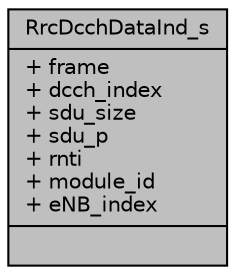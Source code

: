digraph "RrcDcchDataInd_s"
{
 // LATEX_PDF_SIZE
  edge [fontname="Helvetica",fontsize="10",labelfontname="Helvetica",labelfontsize="10"];
  node [fontname="Helvetica",fontsize="10",shape=record];
  Node1 [label="{RrcDcchDataInd_s\n|+ frame\l+ dcch_index\l+ sdu_size\l+ sdu_p\l+ rnti\l+ module_id\l+ eNB_index\l|}",height=0.2,width=0.4,color="black", fillcolor="grey75", style="filled", fontcolor="black",tooltip=" "];
}
